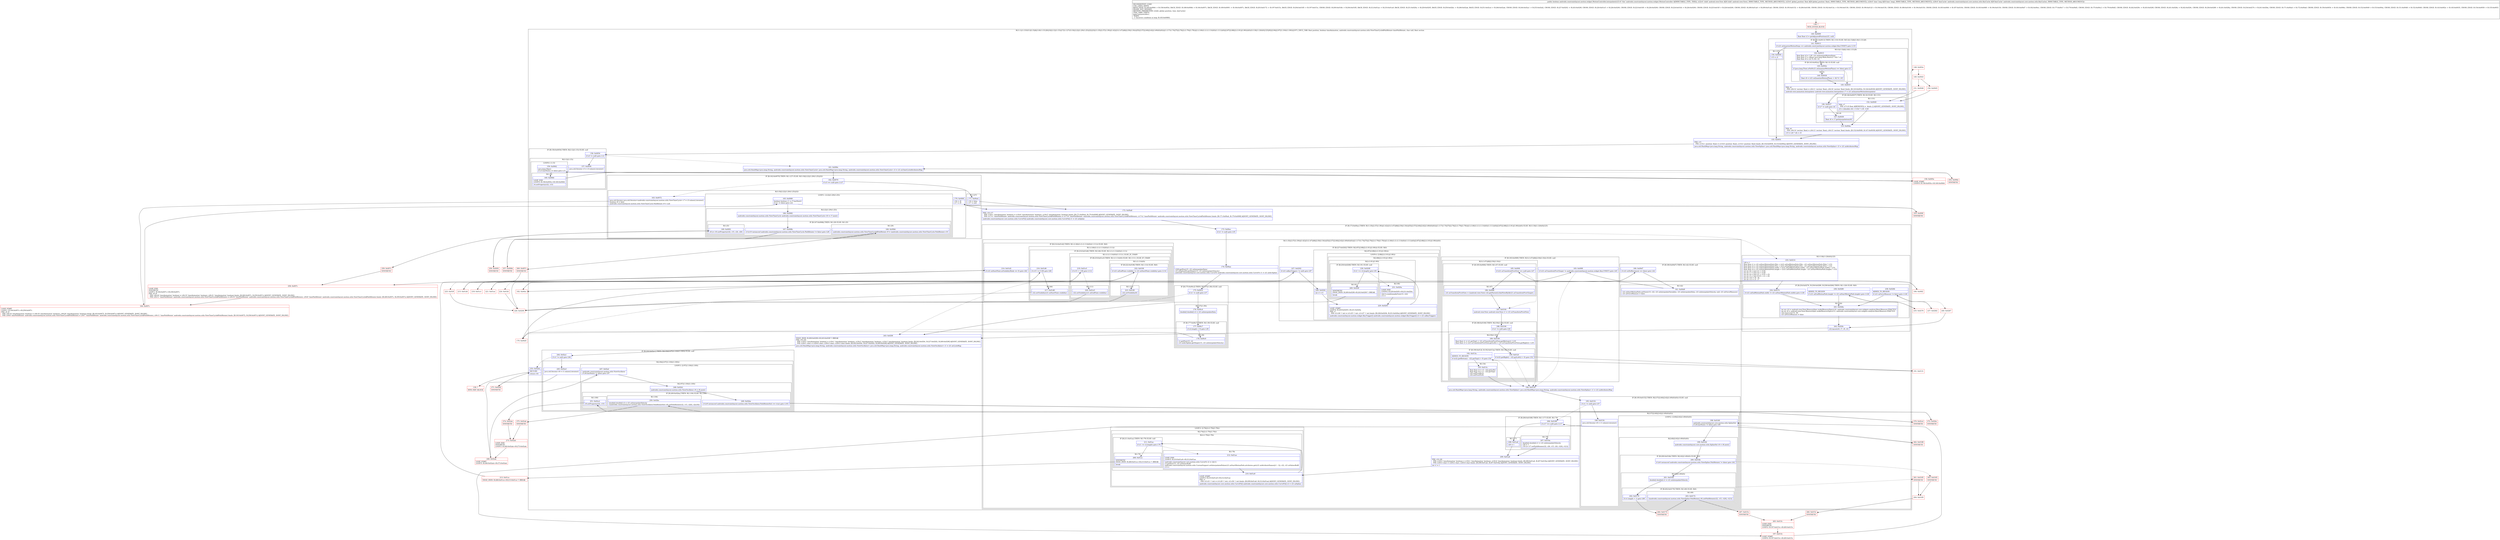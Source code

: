 digraph "CFG forandroidx.constraintlayout.motion.widget.MotionController.interpolate(Landroid\/view\/View;FJLandroidx\/constraintlayout\/core\/motion\/utils\/KeyCache;)Z" {
subgraph cluster_Region_1409372111 {
label = "R(11:1|(1:133)(5:3|(1:5)|6|(1:8)(1:131)|9)|10|(2:12|(1:15))|17|(1:127)(3:19|(2:22|(1:29)(1:25))|32)|33|(11:35|(2:37|(1:39))|(1:42)|(3:(1:47)|48|(2:50|(1:54)))|55|(2:57|(2:60|(2:62|(1:69)(0))(0)))|(1:117)(1:74)|75|(2:76|(2:(1:79)|(1:78)))|(1:(1:84)(1:(1:(1:114)(0))(1:111)))(0)|(2:87|(2:88|(2:(1:91)|(1:90))))(0))(3:118|(1:126)(0)|125)|92|(2:94|(2:97|(1:104)(1:100)))|107) | DECL_VAR: float position, boolean timeAnimation, androidx.constraintlayout.motion.utils.ViewTimeCycle$PathRotate timePathRotate, char null, float section\l";
node [shape=record,color=blue];
Node_140 [shape=record,label="{140\:\ 0x0000|float float r2 = getAdjustedPosition(r23, null)\l}"];
subgraph cluster_IfRegion_143386708 {
label = "IF [B:141:0x0013] THEN: R(1:133) ELSE: R(5:3|(1:5)|6|(1:8)(1:131)|9)";
node [shape=record,color=blue];
Node_141 [shape=record,label="{141\:\ 0x0013|if (r21.mQuantizeMotionSteps == androidx.constraintlayout.motion.widget.Key.UNSET) goto L133\l}"];
subgraph cluster_Region_825257296 {
label = "R(1:133)";
node [shape=record,color=blue];
Node_154 [shape=record,label="{154\:\ 0x0050|r15 = r2\l}"];
}
subgraph cluster_Region_2144704065 {
label = "R(5:3|(1:5)|6|(1:8)(1:131)|9)";
node [shape=record,color=blue];
Node_142 [shape=record,label="{142\:\ 0x0015|float float r4 = 1.0f \/ r21.mQuantizeMotionSteps\lfloat float r5 = ((float) java.lang.Math.floor(r2 \/ r4)) * r4\lfloat float r6 = (r2 % r4) \/ r4\l}"];
subgraph cluster_IfRegion_1900984500 {
label = "IF [B:143:0x002e] THEN: R(1:5) ELSE: null";
node [shape=record,color=blue];
Node_143 [shape=record,label="{143\:\ 0x002e|if (java.lang.Float.isNaN(r21.mQuantizeMotionPhase) == false) goto L5\l}"];
subgraph cluster_Region_529813804 {
label = "R(1:5)";
node [shape=record,color=blue];
Node_144 [shape=record,label="{144\:\ 0x0030|float r6 = (r21.mQuantizeMotionPhase + r6) % 1.0f\l}"];
}
}
Node_145 [shape=record,label="{145\:\ 0x0035|PHI: r6 \l  PHI: (r6v12 'section' float) = (r6v11 'section' float), (r6v16 'section' float) binds: [B:143:0x002e, B:144:0x0030] A[DONT_GENERATE, DONT_INLINE]\l|android.view.animation.Interpolator android.view.animation.Interpolator r7 = r21.mQuantizeMotionInterpolator\l}"];
subgraph cluster_IfRegion_1897638240 {
label = "IF [B:146:0x0037] THEN: R(1:8) ELSE: R(1:131)";
node [shape=record,color=blue];
Node_146 [shape=record,label="{146\:\ 0x0037|if (r7 != null) goto L8\l}"];
subgraph cluster_Region_225532175 {
label = "R(1:8)";
node [shape=record,color=blue];
Node_147 [shape=record,label="{147\:\ 0x0039|float r6 = r7.getInterpolation(r6)\l}"];
}
subgraph cluster_Region_598326136 {
label = "R(1:131)";
node [shape=record,color=blue];
Node_152 [shape=record,label="{152\:\ 0x0049|PHI: r7 \l  PHI: (r7v10 float A[REMOVE]) =  binds: [] A[DONT_GENERATE, DONT_INLINE]\l|r6 = ((double) r6) \> 0.5d ? 1.0f : 0.0f\l}"];
}
}
Node_153 [shape=record,label="{153\:\ 0x004a|PHI: r6 \l  PHI: (r6v14 'section' float) = (r6v13 'section' float), (r6v15 'section' float) binds: [B:152:0x0049, B:147:0x0039] A[DONT_GENERATE, DONT_INLINE]\l|r15 = (r6 * r4) + r5\l}"];
}
}
Node_155 [shape=record,label="{155\:\ 0x0051|PHI: r15 \l  PHI: (r15v1 'position' float) = (r15v0 'position' float), (r15v3 'position' float) binds: [B:154:0x0050, B:153:0x004a] A[DONT_GENERATE, DONT_INLINE]\l|java.util.HashMap\<java.lang.String, androidx.constraintlayout.motion.utils.ViewSpline\> java.util.HashMap\<java.lang.String, androidx.constraintlayout.motion.utils.ViewSpline\> r3 = r21.mAttributesMap\l}"];
subgraph cluster_IfRegion_1544746986 {
label = "IF [B:156:0x0054] THEN: R(2:12|(1:15)) ELSE: null";
node [shape=record,color=blue];
Node_156 [shape=record,label="{156\:\ 0x0054|if (r3 != null) goto L12\l}"];
subgraph cluster_Region_45331600 {
label = "R(2:12|(1:15))";
node [shape=record,color=blue];
Node_157 [shape=record,label="{157\:\ 0x0056|java.util.Iterator r3 = r3.values().iterator()\l\l}"];
subgraph cluster_LoopRegion_1434392563 {
label = "LOOP:0: (1:15)";
node [shape=record,color=blue];
Node_159 [shape=record,label="{159\:\ 0x0062|java.lang.Object \lif (r3.hasNext() != false) goto L15\l}"];
subgraph cluster_Region_504427379 {
label = "R(1:15)";
node [shape=record,color=blue];
Node_160 [shape=record,label="{160\:\ 0x0064|LOOP_END\lLOOP:0: B:158:0x005e\-\>B:160:0x0064\l|r4.setProperty(r22, r15)\l}"];
}
}
}
}
Node_161 [shape=record,label="{161\:\ 0x006e|java.util.HashMap\<java.lang.String, androidx.constraintlayout.motion.utils.ViewTimeCycle\> java.util.HashMap\<java.lang.String, androidx.constraintlayout.motion.utils.ViewTimeCycle\> r3 = r21.mTimeCycleAttributesMap\l}"];
subgraph cluster_IfRegion_811275131 {
label = "IF [B:162:0x0070] THEN: R(1:127) ELSE: R(3:19|(2:22|(1:29)(1:25))|32)";
node [shape=record,color=blue];
Node_162 [shape=record,label="{162\:\ 0x0070|if (r3 == null) goto L127\l}"];
subgraph cluster_Region_680131231 {
label = "R(1:127)";
node [shape=record,color=blue];
Node_171 [shape=record,label="{171\:\ 0x00a4|r16 = false\lr17 = null\l}"];
}
subgraph cluster_Region_1676668079 {
label = "R(3:19|(2:22|(1:29)(1:25))|32)";
node [shape=record,color=blue];
Node_163 [shape=record,label="{163\:\ 0x0072|java.util.Iterator java.util.Iterator\<androidx.constraintlayout.motion.utils.ViewTimeCycle\> r7 = r3.values().iterator()\lboolean r8 = false\landroidx.constraintlayout.motion.utils.ViewTimeCycle.PathRotate r9 = null\l}"];
subgraph cluster_LoopRegion_961573960 {
label = "LOOP:1: (2:22|(1:29)(1:25))";
node [shape=record,color=blue];
Node_165 [shape=record,label="{165\:\ 0x0080|boolean boolean r1 = r7.hasNext()\lif (r1 != false) goto L22\l}"];
subgraph cluster_Region_1375951340 {
label = "R(2:22|(1:29)(1:25))";
node [shape=record,color=blue];
Node_166 [shape=record,label="{166\:\ 0x0082|androidx.constraintlayout.motion.utils.ViewTimeCycle androidx.constraintlayout.motion.utils.ViewTimeCycle r10 = r7.next()\l}"];
subgraph cluster_IfRegion_1460710939 {
label = "IF [B:167:0x008b] THEN: R(1:29) ELSE: R(1:25)";
node [shape=record,color=blue];
Node_167 [shape=record,label="{167\:\ 0x008b|if ((r10 instanceof androidx.constraintlayout.motion.utils.ViewTimeCycle.PathRotate) != false) goto L28\l}"];
subgraph cluster_Region_1834513868 {
label = "R(1:29)";
node [shape=record,color=blue];
Node_168 [shape=record,label="{168\:\ 0x008d|androidx.constraintlayout.motion.utils.ViewTimeCycle$PathRotate r9 = (androidx.constraintlayout.motion.utils.ViewTimeCycle.PathRotate) r10\l}"];
}
subgraph cluster_Region_643208237 {
label = "R(1:25)";
node [shape=record,color=blue];
Node_169 [shape=record,label="{169\:\ 0x0091|r8 \|= r10.setProperty(r22, r15, r24, r26)\l}"];
}
}
}
}
Node_170 [shape=record,label="{170\:\ 0x009f|r16 = r8\lr17 = r9\l}"];
}
}
Node_172 [shape=record,label="{172\:\ 0x00a8|PHI: r16 r17 \l  PHI: (r16v1 'timeAnimation' boolean) = (r16v0 'timeAnimation' boolean), (r16v5 'timeAnimation' boolean) binds: [B:171:0x00a4, B:170:0x009f] A[DONT_GENERATE, DONT_INLINE]\l  PHI: (r17v1 'timePathRotate' androidx.constraintlayout.motion.utils.ViewTimeCycle$PathRotate) = (r17v0 'timePathRotate' androidx.constraintlayout.motion.utils.ViewTimeCycle$PathRotate), (r17v2 'timePathRotate' androidx.constraintlayout.motion.utils.ViewTimeCycle$PathRotate) binds: [B:171:0x00a4, B:170:0x009f] A[DONT_GENERATE, DONT_INLINE]\l|androidx.constraintlayout.core.motion.utils.CurveFit[] androidx.constraintlayout.core.motion.utils.CurveFit[] r1 = r21.mSpline\l}"];
subgraph cluster_IfRegion_1604964714 {
label = "IF [B:173:0x00ac] THEN: R(11:35|(2:37|(1:39))|(1:42)|(3:(1:47)|48|(2:50|(1:54)))|55|(2:57|(2:60|(2:62|(1:69)(0))(0)))|(1:117)(1:74)|75|(2:76|(2:(1:79)|(1:78)))|(1:(1:84)(1:(1:(1:114)(0))(1:111)))(0)|(2:87|(2:88|(2:(1:91)|(1:90))))(0)) ELSE: R(3:118|(1:126)(0)|125)";
node [shape=record,color=blue];
Node_173 [shape=record,label="{173\:\ 0x00ac|if (r1 != null) goto L35\l}"];
subgraph cluster_Region_1136645284 {
label = "R(11:35|(2:37|(1:39))|(1:42)|(3:(1:47)|48|(2:50|(1:54)))|55|(2:57|(2:60|(2:62|(1:69)(0))(0)))|(1:117)(1:74)|75|(2:76|(2:(1:79)|(1:78)))|(1:(1:84)(1:(1:(1:114)(0))(1:111)))(0)|(2:87|(2:88|(2:(1:91)|(1:90))))(0))";
node [shape=record,color=blue];
Node_174 [shape=record,label="{174\:\ 0x00ae|r1[0].getPos(r15, r21.mInterpolateData)\lr21.mSpline[0].getSlope(r15, r21.mInterpolateVelocity)\landroidx.constraintlayout.core.motion.utils.CurveFit androidx.constraintlayout.core.motion.utils.CurveFit r1 = r21.mArcSpline\l}"];
subgraph cluster_IfRegion_904057038 {
label = "IF [B:175:0x00c2] THEN: R(2:37|(1:39)) ELSE: null";
node [shape=record,color=blue];
Node_175 [shape=record,label="{175\:\ 0x00c2|if (r1 != null) goto L37\l}"];
subgraph cluster_Region_1180065511 {
label = "R(2:37|(1:39))";
node [shape=record,color=blue];
Node_176 [shape=record,label="{176\:\ 0x00c4|double[] double[] r2 = r21.mInterpolateData\l}"];
subgraph cluster_IfRegion_1073834139 {
label = "IF [B:177:0x00c7] THEN: R(1:39) ELSE: null";
node [shape=record,color=blue];
Node_177 [shape=record,label="{177\:\ 0x00c7|if (r2.length \> 0) goto L39\l}"];
subgraph cluster_Region_1174218011 {
label = "R(1:39)";
node [shape=record,color=blue];
Node_178 [shape=record,label="{178\:\ 0x00c9|r1.getPos(r15, r2)\lr21.mArcSpline.getSlope(r15, r21.mInterpolateVelocity)\l}"];
}
}
}
}
subgraph cluster_IfRegion_1225679277 {
label = "IF [B:180:0x00d7] THEN: R(1:42) ELSE: null";
node [shape=record,color=blue];
Node_180 [shape=record,label="{180\:\ 0x00d7|if (r21.mNoMovement == false) goto L42\l}"];
subgraph cluster_Region_1300364064 {
label = "R(1:42)";
node [shape=record,color=blue];
Node_181 [shape=record,label="{181\:\ 0x00d9|r21.mStartMotionPath.setView(r15, r22, r21.mInterpolateVariables, r21.mInterpolateData, r21.mInterpolateVelocity, null, r21.mForceMeasure)\lr21.mForceMeasure = false\l}"];
}
}
subgraph cluster_IfRegion_1617739244 {
label = "IF [B:183:0x00f0] THEN: R(3:(1:47)|48|(2:50|(1:54))) ELSE: null";
node [shape=record,color=blue];
Node_183 [shape=record,label="{183\:\ 0x00f0|if (r21.mTransformPivotTarget != androidx.constraintlayout.motion.widget.Key.UNSET) goto L45\l}"];
subgraph cluster_Region_916424179 {
label = "R(3:(1:47)|48|(2:50|(1:54)))";
node [shape=record,color=blue];
subgraph cluster_IfRegion_2046710265 {
label = "IF [B:185:0x00f4] THEN: R(1:47) ELSE: null";
node [shape=record,color=blue];
Node_185 [shape=record,label="{185\:\ 0x00f4|if (r21.mTransformPivotView == null) goto L47\l}"];
subgraph cluster_Region_1137136738 {
label = "R(1:47)";
node [shape=record,color=blue];
Node_186 [shape=record,label="{186\:\ 0x00f6|r21.mTransformPivotView = ((android.view.View) r22.getParent()).findViewById(r21.mTransformPivotTarget)\l}"];
}
}
Node_187 [shape=record,label="{187\:\ 0x0104|android.view.View android.view.View r1 = r21.mTransformPivotView\l}"];
subgraph cluster_IfRegion_2070915033 {
label = "IF [B:188:0x0106] THEN: R(2:50|(1:54)) ELSE: null";
node [shape=record,color=blue];
Node_188 [shape=record,label="{188\:\ 0x0106|if (r1 != null) goto L50\l}"];
subgraph cluster_Region_51332335 {
label = "R(2:50|(1:54))";
node [shape=record,color=blue];
Node_189 [shape=record,label="{189\:\ 0x0108|float float r1 = (r1.getTop() + r21.mTransformPivotView.getBottom()) \/ 2.0f\lfloat float r3 = (r21.mTransformPivotView.getLeft() + r21.mTransformPivotView.getRight()) \/ 2.0f\l}"];
subgraph cluster_IfRegion_31326145 {
label = "IF [B:190:0x012f, B:192:0x013a] THEN: R(1:54) ELSE: null";
node [shape=record,color=blue];
Node_190 [shape=record,label="{190\:\ 0x012f|if ((r22.getRight() \- r22.getLeft()) \> 0) goto L52\l}"];
Node_192 [shape=record,label="{192\:\ 0x013a|ADDED_TO_REGION\l|if ((r22.getBottom() \- r22.getTop()) \> 0) goto L54\l}"];
subgraph cluster_Region_212660892 {
label = "R(1:54)";
node [shape=record,color=blue];
Node_193 [shape=record,label="{193\:\ 0x013c|float float r2 = r3 \- r22.getLeft()\lfloat float r4 = r1 \- r22.getTop()\lr22.setPivotX(r2)\lr22.setPivotY(r4)\l}"];
}
}
}
}
}
}
Node_194 [shape=record,label="{194\:\ 0x0150|java.util.HashMap\<java.lang.String, androidx.constraintlayout.motion.utils.ViewSpline\> java.util.HashMap\<java.lang.String, androidx.constraintlayout.motion.utils.ViewSpline\> r1 = r21.mAttributesMap\l}"];
subgraph cluster_IfRegion_110253827 {
label = "IF [B:195:0x0152] THEN: R(2:57|(2:60|(2:62|(1:69)(0))(0))) ELSE: null";
node [shape=record,color=blue];
Node_195 [shape=record,label="{195\:\ 0x0152|if (r1 != null) goto L57\l}"];
subgraph cluster_Region_1928130661 {
label = "R(2:57|(2:60|(2:62|(1:69)(0))(0)))";
node [shape=record,color=blue];
Node_196 [shape=record,label="{196\:\ 0x0154|java.util.Iterator r8 = r1.values().iterator()\l\l}"];
subgraph cluster_LoopRegion_73114059 {
label = "LOOP:2: (2:60|(2:62|(1:69)(0))(0))";
node [shape=record,color=blue];
Node_198 [shape=record,label="{198\:\ 0x0160|androidx.constraintlayout.core.motion.utils.SplineSet \lif (r8.hasNext() != false) goto L60\l}"];
subgraph cluster_Region_262228256 {
label = "R(2:60|(2:62|(1:69)(0))(0))";
node [shape=record,color=blue];
Node_199 [shape=record,label="{199\:\ 0x0162|androidx.constraintlayout.core.motion.utils.SplineSet r6 = r8.next()\l}"];
subgraph cluster_IfRegion_1992063218 {
label = "IF [B:200:0x016b] THEN: R(2:62|(1:69)(0)) ELSE: R(0)";
node [shape=record,color=blue];
Node_200 [shape=record,label="{200\:\ 0x016b|if ((r6 instanceof androidx.constraintlayout.motion.utils.ViewSpline.PathRotate) != false) goto L62\l}"];
subgraph cluster_Region_1500678640 {
label = "R(2:62|(1:69)(0))";
node [shape=record,color=blue];
Node_201 [shape=record,label="{201\:\ 0x016d|double[] double[] r1 = r21.mInterpolateVelocity\l}"];
subgraph cluster_IfRegion_343772335 {
label = "IF [B:202:0x0170] THEN: R(1:69) ELSE: R(0)";
node [shape=record,color=blue];
Node_202 [shape=record,label="{202\:\ 0x0170|if (r1.length \> 1) goto L68\l}"];
subgraph cluster_Region_1836866056 {
label = "R(1:69)";
node [shape=record,color=blue];
Node_203 [shape=record,label="{203\:\ 0x0172|((androidx.constraintlayout.motion.utils.ViewSpline.PathRotate) r6).setPathRotate(r22, r15, r1[0], r1[1])\l}"];
}
subgraph cluster_Region_410104339 {
label = "R(0)";
node [shape=record,color=blue];
}
}
}
subgraph cluster_Region_1107107119 {
label = "R(0)";
node [shape=record,color=blue];
}
}
}
}
}
}
subgraph cluster_IfRegion_1150329977 {
label = "IF [B:206:0x0188] THEN: R(1:117) ELSE: R(1:74)";
node [shape=record,color=blue];
Node_206 [shape=record,label="{206\:\ 0x0188|if (r17 == null) goto L117\l}"];
subgraph cluster_Region_500984696 {
label = "R(1:117)";
node [shape=record,color=blue];
Node_208 [shape=record,label="{208\:\ 0x01a6|r20 = 1\l}"];
}
subgraph cluster_Region_931257386 {
label = "R(1:74)";
node [shape=record,color=blue];
Node_207 [shape=record,label="{207\:\ 0x018a|double[] double[] r1 = r21.mInterpolateVelocity\lr20 = 1\lr16 \|= r17.setPathRotate(r22, r26, r15, r24, r1[0], r1[1])\l}"];
}
}
Node_209 [shape=record,label="{209\:\ 0x01a8|PHI: r16 r20 \l  PHI: (r16v3 'timeAnimation' boolean) = (r16v1 'timeAnimation' boolean), (r16v4 'timeAnimation' boolean) binds: [B:208:0x01a6, B:207:0x018a] A[DONT_GENERATE, DONT_INLINE]\l  PHI: (r20v3 char) = (r20v2 char), (r20v4 char) binds: [B:208:0x01a6, B:207:0x018a] A[DONT_GENERATE, DONT_INLINE]\l|int r1 = 1\l}"];
subgraph cluster_LoopRegion_1375617009 {
label = "LOOP:3: (2:76|(2:(1:79)|(1:78)))";
node [shape=record,color=blue];
subgraph cluster_Region_1777099379 {
label = "R(2:76|(2:(1:79)|(1:78)))";
node [shape=record,color=blue];
Node_210 [shape=record,label="{210\:\ 0x01a9|LOOP_START\lLOOP:3: B:210:0x01a9\-\>B:212:0x01ae\lPHI: r1 \l  PHI: (r1v21 'i' int) = (r1v20 'i' int), (r1v36 'i' int) binds: [B:209:0x01a8, B:212:0x01ae] A[DONT_GENERATE, DONT_INLINE]\l|androidx.constraintlayout.core.motion.utils.CurveFit[] androidx.constraintlayout.core.motion.utils.CurveFit[] r2 = r21.mSpline\l}"];
subgraph cluster_Region_1149959927 {
label = "R(2:(1:79)|(1:78))";
node [shape=record,color=blue];
subgraph cluster_IfRegion_2110920837 {
label = "IF [B:211:0x01ac] THEN: R(1:79) ELSE: null";
node [shape=record,color=blue];
Node_211 [shape=record,label="{211\:\ 0x01ac|if (r1 \>= r2.length) goto L79\l}"];
subgraph cluster_Region_1840748332 {
label = "R(1:79)";
node [shape=record,color=blue];
Node_268 [shape=record,label="{268\:\ 0x01ce|SYNTHETIC\lEDGE_INSN: B:268:0x01ce\-\>B:213:0x01ce ?: BREAK  \l|break\l}"];
}
}
subgraph cluster_Region_1370176086 {
label = "R(1:78)";
node [shape=record,color=blue];
Node_212 [shape=record,label="{212\:\ 0x01ae|LOOP_END\lLOOP:3: B:210:0x01a9\-\>B:212:0x01ae\l|androidx.constraintlayout.core.motion.utils.CurveFit r2 = r2[r1]\lr2.getPos(r15, r21.mValuesBuff)\landroidx.constraintlayout.motion.utils.CustomSupport.setInterpolatedValue(r21.mStartMotionPath.attributes.get(r21.mAttributeNames[r1 \- 1]), r22, r21.mValuesBuff)\lr1++\l}"];
}
}
}
}
subgraph cluster_IfRegion_751129999 {
label = "IF [B:214:0x01d2] THEN: R(1:(1:84)(1:(1:(1:114)(0))(1:111))) ELSE: R(0)";
node [shape=record,color=blue];
Node_214 [shape=record,label="{214\:\ 0x01d2|if (r21.mStartPoint.mVisibilityMode == 0) goto L82\l}"];
subgraph cluster_Region_207939153 {
label = "R(1:(1:84)(1:(1:(1:114)(0))(1:111)))";
node [shape=record,color=blue];
subgraph cluster_IfRegion_529189996 {
label = "IF [B:216:0x01d6] THEN: R(1:84) ELSE: R(1:(1:(1:114)(0))(1:111))";
node [shape=record,color=blue];
Node_216 [shape=record,label="{216\:\ 0x01d6|if (r15 \<= 0.0f) goto L84\l}"];
subgraph cluster_Region_1322595910 {
label = "R(1:84)";
node [shape=record,color=blue];
Node_217 [shape=record,label="{217\:\ 0x01d8|r22.setVisibility(r21.mStartPoint.visibility)\l}"];
}
subgraph cluster_Region_1220180798 {
label = "R(1:(1:(1:114)(0))(1:111)) | ELSE_IF_CHAIN\l";
node [shape=record,color=blue];
subgraph cluster_IfRegion_1665616406 {
label = "IF [B:219:0x01e3] THEN: R(1:(1:114)(0)) ELSE: R(1:111) | ELSE_IF_CHAIN\l";
node [shape=record,color=blue];
Node_219 [shape=record,label="{219\:\ 0x01e3|if (r15 \< 1.0f) goto L112\l}"];
subgraph cluster_Region_719786942 {
label = "R(1:(1:114)(0))";
node [shape=record,color=blue];
subgraph cluster_IfRegion_1298622370 {
label = "IF [B:222:0x01f6] THEN: R(1:114) ELSE: R(0)";
node [shape=record,color=blue];
Node_222 [shape=record,label="{222\:\ 0x01f6|if (r21.mEndPoint.visibility != r21.mStartPoint.visibility) goto L114\l}"];
subgraph cluster_Region_1453295291 {
label = "R(1:114)";
node [shape=record,color=blue];
Node_223 [shape=record,label="{223\:\ 0x01f8|r22.setVisibility(0)\l}"];
}
subgraph cluster_Region_256995716 {
label = "R(0)";
node [shape=record,color=blue];
}
}
}
subgraph cluster_Region_498723123 {
label = "R(1:111)";
node [shape=record,color=blue];
Node_220 [shape=record,label="{220\:\ 0x01e5|r22.setVisibility(r21.mEndPoint.visibility)\l}"];
}
}
}
}
}
subgraph cluster_Region_1804982097 {
label = "R(0)";
node [shape=record,color=blue];
}
}
subgraph cluster_IfRegion_1091911366 {
label = "IF [B:227:0x0202] THEN: R(2:87|(2:88|(2:(1:91)|(1:90)))) ELSE: R(0)";
node [shape=record,color=blue];
Node_227 [shape=record,label="{227\:\ 0x0202|if (r21.mKeyTriggers != null) goto L87\l}"];
subgraph cluster_Region_2090256627 {
label = "R(2:87|(2:88|(2:(1:91)|(1:90))))";
node [shape=record,color=blue];
Node_228 [shape=record,label="{228\:\ 0x0204|int r1 = 0\l}"];
subgraph cluster_LoopRegion_1162652209 {
label = "LOOP:4: (2:88|(2:(1:91)|(1:90)))";
node [shape=record,color=blue];
subgraph cluster_Region_334039598 {
label = "R(2:88|(2:(1:91)|(1:90)))";
node [shape=record,color=blue];
Node_229 [shape=record,label="{229\:\ 0x0205|LOOP_START\lLOOP:4: B:229:0x0205\-\>B:231:0x020a\lPHI: r1 \l  PHI: (r1v26 'i' int) = (r1v25 'i' int), (r1v27 'i' int) binds: [B:228:0x0204, B:231:0x020a] A[DONT_GENERATE, DONT_INLINE]\l|androidx.constraintlayout.motion.widget.KeyTrigger[] androidx.constraintlayout.motion.widget.KeyTrigger[] r2 = r21.mKeyTriggers\l}"];
subgraph cluster_Region_401482714 {
label = "R(2:(1:91)|(1:90))";
node [shape=record,color=blue];
subgraph cluster_IfRegion_429661332 {
label = "IF [B:230:0x0208] THEN: R(1:91) ELSE: null";
node [shape=record,color=blue];
Node_230 [shape=record,label="{230\:\ 0x0208|if (r1 \>= r2.length) goto L91\l}"];
subgraph cluster_Region_1384403241 {
label = "R(1:91)";
node [shape=record,color=blue];
Node_269 [shape=record,label="{269\:\ 0x029f|SYNTHETIC\lEDGE_INSN: B:269:0x029f\-\>B:243:0x029f ?: BREAK  \l|break\l}"];
}
}
subgraph cluster_Region_1961305277 {
label = "R(1:90)";
node [shape=record,color=blue];
Node_231 [shape=record,label="{231\:\ 0x020a|LOOP_END\lLOOP:4: B:229:0x0205\-\>B:231:0x020a\l|r2[r1].conditionallyFire(r15, r22)\lr1++\l}"];
}
}
}
}
}
subgraph cluster_Region_974108337 {
label = "R(0)";
node [shape=record,color=blue];
}
}
}
subgraph cluster_Region_612729678 {
label = "R(3:118|(1:126)(0)|125)";
node [shape=record,color=blue];
Node_233 [shape=record,label="{233\:\ 0x0214|r20 = 1\lfloat float r1 = r21.mStartMotionPath.f54x + ((r21.mEndMotionPath.f54x \- r21.mStartMotionPath.f54x) * r15)\lfloat float r2 = r21.mStartMotionPath.f55y + ((r21.mEndMotionPath.f55y \- r21.mStartMotionPath.f55y) * r15)\lfloat float r3 = r21.mStartMotionPath.width + ((r21.mEndMotionPath.width \- r21.mStartMotionPath.width) * r15)\lfloat float r4 = r21.mStartMotionPath.height + ((r21.mEndMotionPath.height \- r21.mStartMotionPath.height) * r15)\lint int r6 = (int) (r1 + 0.5f)\lint int r7 = (int) (r2 + 0.5f)\lint int r9 = (int) (r1 + 0.5f + r3)\lint int r5 = (int) (0.5f + r2 + r4)\lint int r10 = r9 \- r6\lint int r13 = r5 \- r7\l}"];
subgraph cluster_IfRegion_439520995 {
label = "IF [B:234:0x0274, B:236:0x0280, B:238:0x0284] THEN: R(1:126) ELSE: R(0)";
node [shape=record,color=blue];
Node_234 [shape=record,label="{234\:\ 0x0274|if (r21.mEndMotionPath.width != r21.mStartMotionPath.width) goto L126\l}"];
Node_236 [shape=record,label="{236\:\ 0x0280|ADDED_TO_REGION\l|if (r21.mEndMotionPath.height != r21.mStartMotionPath.height) goto L126\l}"];
Node_238 [shape=record,label="{238\:\ 0x0284|ADDED_TO_REGION\l|if (r21.mForceMeasure != false) goto L126\l}"];
subgraph cluster_Region_208653096 {
label = "R(1:126)";
node [shape=record,color=blue];
Node_241 [shape=record,label="{241\:\ 0x028a|int int r14 = android.view.View.MeasureSpec.makeMeasureSpec(r10, androidx.constraintlayout.core.widgets.analyzer.BasicMeasure.EXACTLY)\lint int r8 = android.view.View.MeasureSpec.makeMeasureSpec(r13, androidx.constraintlayout.core.widgets.analyzer.BasicMeasure.EXACTLY)\lr22.measure(r14, r8)\lr21.mForceMeasure = false\l}"];
}
subgraph cluster_Region_2091159180 {
label = "R(0)";
node [shape=record,color=blue];
}
}
Node_242 [shape=record,label="{242\:\ 0x029c|r22.layout(r6, r7, r9, r5)\l}"];
}
}
Node_243 [shape=record,label="{243\:\ 0x029f|EDGE_INSN: B:269:0x029f\-\>B:243:0x029f ?: BREAK  \lPHI: r16 r20 \l  PHI: (r16v2 'timeAnimation' boolean) = (r16v1 'timeAnimation' boolean), (r16v3 'timeAnimation' boolean), (r16v3 'timeAnimation' boolean) binds: [B:242:0x029c, B:227:0x0202, B:269:0x029f] A[DONT_GENERATE, DONT_INLINE]\l  PHI: (r20v1 char) = (r20v0 char), (r20v3 char), (r20v3 char) binds: [B:242:0x029c, B:227:0x0202, B:269:0x029f] A[DONT_GENERATE, DONT_INLINE]\l|java.util.HashMap\<java.lang.String, androidx.constraintlayout.motion.utils.ViewOscillator\> java.util.HashMap\<java.lang.String, androidx.constraintlayout.motion.utils.ViewOscillator\> r1 = r21.mCycleMap\l}"];
subgraph cluster_IfRegion_835204341 {
label = "IF [B:244:0x02a1] THEN: R(2:94|(2:97|(1:104)(1:100))) ELSE: null";
node [shape=record,color=blue];
Node_244 [shape=record,label="{244\:\ 0x02a1|if (r1 != null) goto L94\l}"];
subgraph cluster_Region_962551409 {
label = "R(2:94|(2:97|(1:104)(1:100)))";
node [shape=record,color=blue];
Node_245 [shape=record,label="{245\:\ 0x02a3|java.util.Iterator r8 = r1.values().iterator()\l\l}"];
subgraph cluster_LoopRegion_215586088 {
label = "LOOP:5: (2:97|(1:104)(1:100))";
node [shape=record,color=blue];
Node_247 [shape=record,label="{247\:\ 0x02af|androidx.constraintlayout.motion.utils.ViewOscillator \lif (r8.hasNext() != false) goto L97\l}"];
subgraph cluster_Region_1260654652 {
label = "R(2:97|(1:104)(1:100))";
node [shape=record,color=blue];
Node_248 [shape=record,label="{248\:\ 0x02b1|androidx.constraintlayout.motion.utils.ViewOscillator r9 = r8.next()\l}"];
subgraph cluster_IfRegion_1173342765 {
label = "IF [B:249:0x02ba] THEN: R(1:104) ELSE: R(1:100)";
node [shape=record,color=blue];
Node_249 [shape=record,label="{249\:\ 0x02ba|if ((r9 instanceof androidx.constraintlayout.motion.utils.ViewOscillator.PathRotateSet) == true) goto L103\l}"];
subgraph cluster_Region_1193702793 {
label = "R(1:104)";
node [shape=record,color=blue];
Node_250 [shape=record,label="{250\:\ 0x02bc|double[] double[] r2 = r21.mInterpolateVelocity\l((androidx.constraintlayout.motion.utils.ViewOscillator.PathRotateSet) r9).setPathRotate(r22, r15, r2[0], r2[r20])\l}"];
}
subgraph cluster_Region_493350130 {
label = "R(1:100)";
node [shape=record,color=blue];
Node_251 [shape=record,label="{251\:\ 0x02cd|r9.setProperty(r22, r15)\l}"];
}
}
}
}
}
}
Node_253 [shape=record,label="{253\:\ 0x02d2|RETURN\l|return r16\l}"];
}
Node_138 [shape=record,color=red,label="{138\:\ ?|MTH_ENTER_BLOCK\l}"];
Node_158 [shape=record,color=red,label="{158\:\ 0x005e|LOOP_START\lLOOP:0: B:158:0x005e\-\>B:160:0x0064\l}"];
Node_254 [shape=record,color=red,label="{254\:\ 0x006e|SYNTHETIC\l}"];
Node_164 [shape=record,color=red,label="{164\:\ 0x007c|LOOP_START\lLOOP:1: B:164:0x007c\-\>B:258:0x007c\lPHI: r8 r9 \l  PHI: (r8v19 'timeAnimation' boolean) = (r8v18 'timeAnimation' boolean), (r8v20 'timeAnimation' boolean) binds: [B:163:0x0072, B:258:0x007c] A[DONT_GENERATE, DONT_INLINE]\l  PHI: (r9v8 'timePathRotate' androidx.constraintlayout.motion.utils.ViewTimeCycle$PathRotate) = (r9v7 'timePathRotate' androidx.constraintlayout.motion.utils.ViewTimeCycle$PathRotate), (r9v11 'timePathRotate' androidx.constraintlayout.motion.utils.ViewTimeCycle$PathRotate) binds: [B:163:0x0072, B:258:0x007c] A[DONT_GENERATE, DONT_INLINE]\l}"];
Node_256 [shape=record,color=red,label="{256\:\ 0x0091|SYNTHETIC\l}"];
Node_259 [shape=record,color=red,label="{259\:\ 0x007c|SYNTHETIC\l}"];
Node_258 [shape=record,color=red,label="{258\:\ 0x007c|LOOP_END\lSYNTHETIC\lLOOP:1: B:164:0x007c\-\>B:258:0x007c\lPHI: r8 r9 \l  PHI: (r8v20 'timeAnimation' boolean) = (r8v19 'timeAnimation' boolean), (r8v21 'timeAnimation' boolean) binds: [B:260:0x007c, B:259:0x007c] A[DONT_GENERATE, DONT_INLINE]\l  PHI: (r9v11 'timePathRotate' androidx.constraintlayout.motion.utils.ViewTimeCycle$PathRotate) = (r9v10 'timePathRotate' androidx.constraintlayout.motion.utils.ViewTimeCycle$PathRotate), (r9v8 'timePathRotate' androidx.constraintlayout.motion.utils.ViewTimeCycle$PathRotate) binds: [B:260:0x007c, B:259:0x007c] A[DONT_GENERATE, DONT_INLINE]\l}"];
Node_257 [shape=record,color=red,label="{257\:\ 0x008d|SYNTHETIC\l}"];
Node_260 [shape=record,color=red,label="{260\:\ 0x007c|SYNTHETIC\l}"];
Node_255 [shape=record,color=red,label="{255\:\ 0x009f|SYNTHETIC\l}"];
Node_179 [shape=record,color=red,label="{179\:\ 0x00d5}"];
Node_182 [shape=record,color=red,label="{182\:\ 0x00ec}"];
Node_184 [shape=record,color=red,label="{184\:\ 0x00f2}"];
Node_191 [shape=record,color=red,label="{191\:\ 0x0131}"];
Node_197 [shape=record,color=red,label="{197\:\ 0x015c|LOOP_START\lLOOP:2: B:197:0x015c\-\>B:265:0x015c\l}"];
Node_261 [shape=record,color=red,label="{261\:\ 0x0185|SYNTHETIC\l}"];
Node_204 [shape=record,color=red,label="{204\:\ 0x0185}"];
Node_266 [shape=record,color=red,label="{266\:\ 0x015c|SYNTHETIC\l}"];
Node_265 [shape=record,color=red,label="{265\:\ 0x015c|LOOP_END\lSYNTHETIC\lLOOP:2: B:197:0x015c\-\>B:265:0x015c\l}"];
Node_264 [shape=record,color=red,label="{264\:\ 0x0172|SYNTHETIC\l}"];
Node_267 [shape=record,color=red,label="{267\:\ 0x015c|SYNTHETIC\l}"];
Node_263 [shape=record,color=red,label="{263\:\ 0x0185|SYNTHETIC\l}"];
Node_262 [shape=record,color=red,label="{262\:\ 0x0188|SYNTHETIC\l}"];
Node_213 [shape=record,color=red,label="{213\:\ 0x01ce|EDGE_INSN: B:268:0x01ce\-\>B:213:0x01ce ?: BREAK  \l}"];
Node_215 [shape=record,color=red,label="{215\:\ 0x01d4}"];
Node_226 [shape=record,color=red,label="{226\:\ 0x0200}"];
Node_246 [shape=record,color=red,label="{246\:\ 0x02ab|LOOP_START\lLOOP:5: B:246:0x02ab\-\>B:273:0x02ab\l}"];
Node_270 [shape=record,color=red,label="{270\:\ 0x02cd|SYNTHETIC\l}"];
Node_274 [shape=record,color=red,label="{274\:\ 0x02ab|SYNTHETIC\l}"];
Node_273 [shape=record,color=red,label="{273\:\ 0x02ab|LOOP_END\lSYNTHETIC\lLOOP:5: B:246:0x02ab\-\>B:273:0x02ab\l}"];
Node_272 [shape=record,color=red,label="{272\:\ 0x02bc|SYNTHETIC\l}"];
Node_275 [shape=record,color=red,label="{275\:\ 0x02ab|SYNTHETIC\l}"];
Node_271 [shape=record,color=red,label="{271\:\ 0x02d2|SYNTHETIC\l}"];
Node_139 [shape=record,color=red,label="{139\:\ ?|MTH_EXIT_BLOCK\l}"];
Node_218 [shape=record,color=red,label="{218\:\ 0x01e1}"];
Node_221 [shape=record,color=red,label="{221\:\ 0x01ee}"];
Node_224 [shape=record,color=red,label="{224\:\ 0x01fd}"];
Node_225 [shape=record,color=red,label="{225\:\ 0x01ff}"];
Node_235 [shape=record,color=red,label="{235\:\ 0x0276}"];
Node_237 [shape=record,color=red,label="{237\:\ 0x0282}"];
Node_240 [shape=record,color=red,label="{240\:\ 0x0287}"];
Node_148 [shape=record,color=red,label="{148\:\ 0x003e}"];
Node_149 [shape=record,color=red,label="{149\:\ 0x0043}"];
Node_150 [shape=record,color=red,label="{150\:\ 0x0045}"];
Node_151 [shape=record,color=red,label="{151\:\ 0x0048}"];
MethodNode[shape=record,label="{public boolean androidx.constraintlayout.motion.widget.MotionController.interpolate((r21v0 'this' androidx.constraintlayout.motion.widget.MotionController A[IMMUTABLE_TYPE, THIS]), (r22v0 'child' android.view.View A[D('child' android.view.View), IMMUTABLE_TYPE, METHOD_ARGUMENT]), (r23v0 'global_position' float A[D('global_position' float), IMMUTABLE_TYPE, METHOD_ARGUMENT]), (r24v0 'time' long A[D('time' long), IMMUTABLE_TYPE, METHOD_ARGUMENT]), (r26v0 'keyCache' androidx.constraintlayout.core.motion.utils.KeyCache A[D('keyCache' androidx.constraintlayout.core.motion.utils.KeyCache), IMMUTABLE_TYPE, METHOD_ARGUMENT]))  | INCONSISTENT_CODE\lUSE_LINES_HINTS\lBACK_EDGE: B:160:0x0064 \-\> B:158:0x005e, BACK_EDGE: B:168:0x008d \-\> B:164:0x007c, BACK_EDGE: B:169:0x0091 \-\> B:164:0x007c, BACK_EDGE: B:203:0x0172 \-\> B:197:0x015c, BACK_EDGE: B:204:0x0185 \-\> B:197:0x015c, CROSS_EDGE: B:200:0x016b \-\> B:204:0x0185, BACK_EDGE: B:212:0x01ae \-\> B:210:0x01a9, BACK_EDGE: B:231:0x020a \-\> B:229:0x0205, BACK_EDGE: B:250:0x02bc \-\> B:246:0x02ab, BACK_EDGE: B:251:0x02cd \-\> B:246:0x02ab, CROSS_EDGE: B:244:0x02a1 \-\> B:253:0x02d2, CROSS_EDGE: B:227:0x0202 \-\> B:243:0x029f, CROSS_EDGE: B:220:0x01e5 \-\> B:226:0x0200, CROSS_EDGE: B:223:0x01f8 \-\> B:226:0x0200, CROSS_EDGE: B:224:0x01fd \-\> B:226:0x0200, CROSS_EDGE: B:225:0x01ff \-\> B:226:0x0200, CROSS_EDGE: B:208:0x01a6 \-\> B:209:0x01a8, CROSS_EDGE: B:195:0x0152 \-\> B:206:0x0188, CROSS_EDGE: B:192:0x013a \-\> B:194:0x0150, CROSS_EDGE: B:190:0x012f \-\> B:194:0x0150, CROSS_EDGE: B:188:0x0106 \-\> B:194:0x0150, CROSS_EDGE: B:185:0x00f4 \-\> B:187:0x0104, CROSS_EDGE: B:183:0x00f0 \-\> B:194:0x0150, CROSS_EDGE: B:180:0x00d7 \-\> B:182:0x00ec, CROSS_EDGE: B:177:0x00c7 \-\> B:179:0x00d5, CROSS_EDGE: B:175:0x00c2 \-\> B:179:0x00d5, CROSS_EDGE: B:242:0x029c \-\> B:243:0x029f, CROSS_EDGE: B:241:0x028a \-\> B:242:0x029c, CROSS_EDGE: B:236:0x0280 \-\> B:241:0x028a, CROSS_EDGE: B:234:0x0274 \-\> B:241:0x028a, CROSS_EDGE: B:171:0x00a4 \-\> B:172:0x00a8, CROSS_EDGE: B:156:0x0054 \-\> B:161:0x006e, CROSS_EDGE: B:152:0x0049 \-\> B:153:0x004a, CROSS_EDGE: B:151:0x0048 \-\> B:152:0x0049, CROSS_EDGE: B:143:0x002e \-\> B:145:0x0035, CROSS_EDGE: B:154:0x0050 \-\> B:155:0x0051\lINLINE_NOT_NEEDED\lMETHOD_PARAMETERS: [child, global_position, time, keyCache]\lTYPE_VARS: EMPTY\lJadxCommentsAttr\{\l WARN: \l \-\> Incorrect condition in loop: B:165:0x0080\}\l}"];
MethodNode -> Node_138;Node_140 -> Node_141;
Node_141 -> Node_142[style=dashed];
Node_141 -> Node_154;
Node_154 -> Node_155;
Node_142 -> Node_143;
Node_143 -> Node_144;
Node_143 -> Node_145[style=dashed];
Node_144 -> Node_145;
Node_145 -> Node_146;
Node_146 -> Node_147;
Node_146 -> Node_148[style=dashed];
Node_147 -> Node_153;
Node_152 -> Node_153;
Node_153 -> Node_155;
Node_155 -> Node_156;
Node_156 -> Node_157;
Node_156 -> Node_161[style=dashed];
Node_157 -> Node_158;
Node_159 -> Node_160;
Node_159 -> Node_254[style=dashed];
Node_160 -> Node_158;
Node_161 -> Node_162;
Node_162 -> Node_163[style=dashed];
Node_162 -> Node_171;
Node_171 -> Node_172;
Node_163 -> Node_164;
Node_165 -> Node_166;
Node_165 -> Node_255[style=dashed];
Node_166 -> Node_167;
Node_167 -> Node_256[style=dashed];
Node_167 -> Node_257;
Node_168 -> Node_260;
Node_169 -> Node_259;
Node_170 -> Node_172;
Node_172 -> Node_173;
Node_173 -> Node_174;
Node_173 -> Node_233[style=dashed];
Node_174 -> Node_175;
Node_175 -> Node_176;
Node_175 -> Node_179[style=dashed];
Node_176 -> Node_177;
Node_177 -> Node_178;
Node_177 -> Node_179[style=dashed];
Node_178 -> Node_179;
Node_180 -> Node_181;
Node_180 -> Node_182[style=dashed];
Node_181 -> Node_182;
Node_183 -> Node_184;
Node_183 -> Node_194[style=dashed];
Node_185 -> Node_186;
Node_185 -> Node_187[style=dashed];
Node_186 -> Node_187;
Node_187 -> Node_188;
Node_188 -> Node_189;
Node_188 -> Node_194[style=dashed];
Node_189 -> Node_190;
Node_190 -> Node_191;
Node_190 -> Node_194[style=dashed];
Node_192 -> Node_193;
Node_192 -> Node_194[style=dashed];
Node_193 -> Node_194;
Node_194 -> Node_195;
Node_195 -> Node_196;
Node_195 -> Node_206[style=dashed];
Node_196 -> Node_197;
Node_198 -> Node_199;
Node_198 -> Node_262[style=dashed];
Node_199 -> Node_200;
Node_200 -> Node_201;
Node_200 -> Node_263[style=dashed];
Node_201 -> Node_202;
Node_202 -> Node_261[style=dashed];
Node_202 -> Node_264;
Node_203 -> Node_267;
Node_206 -> Node_207[style=dashed];
Node_206 -> Node_208;
Node_208 -> Node_209;
Node_207 -> Node_209;
Node_209 -> Node_210;
Node_210 -> Node_211;
Node_211 -> Node_212[style=dashed];
Node_211 -> Node_268;
Node_268 -> Node_213;
Node_212 -> Node_210;
Node_214 -> Node_215;
Node_214 -> Node_225[style=dashed];
Node_216 -> Node_217;
Node_216 -> Node_218[style=dashed];
Node_217 -> Node_226;
Node_219 -> Node_220[style=dashed];
Node_219 -> Node_221;
Node_222 -> Node_223;
Node_222 -> Node_224[style=dashed];
Node_223 -> Node_226;
Node_220 -> Node_226;
Node_227 -> Node_228;
Node_227 -> Node_243[style=dashed];
Node_228 -> Node_229;
Node_229 -> Node_230;
Node_230 -> Node_231[style=dashed];
Node_230 -> Node_269;
Node_269 -> Node_243;
Node_231 -> Node_229;
Node_233 -> Node_234;
Node_234 -> Node_235[style=dashed];
Node_234 -> Node_241;
Node_236 -> Node_237[style=dashed];
Node_236 -> Node_241;
Node_238 -> Node_240[style=dashed];
Node_238 -> Node_241;
Node_241 -> Node_242;
Node_242 -> Node_243;
Node_243 -> Node_244;
Node_244 -> Node_245;
Node_244 -> Node_253[style=dashed];
Node_245 -> Node_246;
Node_247 -> Node_248;
Node_247 -> Node_271[style=dashed];
Node_248 -> Node_249;
Node_249 -> Node_270[style=dashed];
Node_249 -> Node_272;
Node_250 -> Node_275;
Node_251 -> Node_274;
Node_253 -> Node_139;
Node_138 -> Node_140;
Node_158 -> Node_159;
Node_254 -> Node_161;
Node_164 -> Node_165;
Node_256 -> Node_169;
Node_259 -> Node_258;
Node_258 -> Node_164;
Node_257 -> Node_168;
Node_260 -> Node_258;
Node_255 -> Node_170;
Node_179 -> Node_180;
Node_182 -> Node_183;
Node_184 -> Node_185;
Node_191 -> Node_192;
Node_197 -> Node_198;
Node_261 -> Node_204;
Node_204 -> Node_266;
Node_266 -> Node_265;
Node_265 -> Node_197;
Node_264 -> Node_203;
Node_267 -> Node_265;
Node_263 -> Node_204;
Node_262 -> Node_206;
Node_213 -> Node_214;
Node_215 -> Node_216;
Node_226 -> Node_227;
Node_246 -> Node_247;
Node_270 -> Node_251;
Node_274 -> Node_273;
Node_273 -> Node_246;
Node_272 -> Node_250;
Node_275 -> Node_273;
Node_271 -> Node_253;
Node_218 -> Node_219;
Node_221 -> Node_222;
Node_224 -> Node_226;
Node_225 -> Node_226;
Node_235 -> Node_236;
Node_237 -> Node_238;
Node_240 -> Node_242;
Node_148 -> Node_149;
Node_149 -> Node_150;
Node_149 -> Node_151;
Node_150 -> Node_152;
Node_151 -> Node_152;
}

